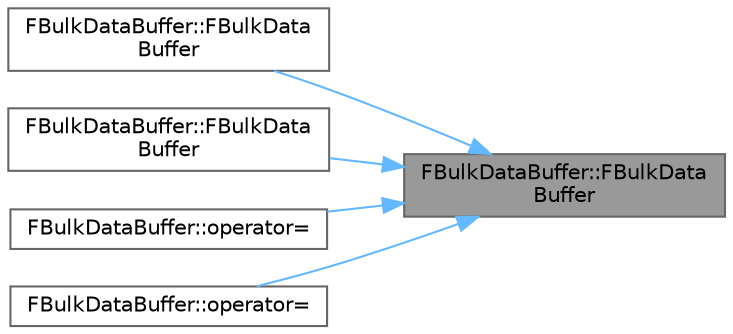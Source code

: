 digraph "FBulkDataBuffer::FBulkDataBuffer"
{
 // INTERACTIVE_SVG=YES
 // LATEX_PDF_SIZE
  bgcolor="transparent";
  edge [fontname=Helvetica,fontsize=10,labelfontname=Helvetica,labelfontsize=10];
  node [fontname=Helvetica,fontsize=10,shape=box,height=0.2,width=0.4];
  rankdir="RL";
  Node1 [id="Node000001",label="FBulkDataBuffer::FBulkData\lBuffer",height=0.2,width=0.4,color="gray40", fillcolor="grey60", style="filled", fontcolor="black",tooltip="Constructor."];
  Node1 -> Node2 [id="edge1_Node000001_Node000002",dir="back",color="steelblue1",style="solid",tooltip=" "];
  Node2 [id="Node000002",label="FBulkDataBuffer::FBulkData\lBuffer",height=0.2,width=0.4,color="grey40", fillcolor="white", style="filled",URL="$dc/ddb/classFBulkDataBuffer.html#a3aa59f743537e0b002d267e7c4f6f55d",tooltip="Copy constructor which will create it's own memory buffer and then copy from the source object rather..."];
  Node1 -> Node3 [id="edge2_Node000001_Node000003",dir="back",color="steelblue1",style="solid",tooltip=" "];
  Node3 [id="Node000003",label="FBulkDataBuffer::FBulkData\lBuffer",height=0.2,width=0.4,color="grey40", fillcolor="white", style="filled",URL="$dc/ddb/classFBulkDataBuffer.html#a73c6979bd7449bf178465dffab614928",tooltip="Move constructor."];
  Node1 -> Node4 [id="edge3_Node000001_Node000004",dir="back",color="steelblue1",style="solid",tooltip=" "];
  Node4 [id="Node000004",label="FBulkDataBuffer::operator=",height=0.2,width=0.4,color="grey40", fillcolor="white", style="filled",URL="$dc/ddb/classFBulkDataBuffer.html#a163e44345f411a204fedbd67eb934f0c",tooltip="Assignment operator which will create it's own memory buffer and then copy from the source object rat..."];
  Node1 -> Node5 [id="edge4_Node000001_Node000005",dir="back",color="steelblue1",style="solid",tooltip=" "];
  Node5 [id="Node000005",label="FBulkDataBuffer::operator=",height=0.2,width=0.4,color="grey40", fillcolor="white", style="filled",URL="$dc/ddb/classFBulkDataBuffer.html#a647251aa7f51e345d93d221e24355f7a",tooltip="Move assignment operator."];
}
